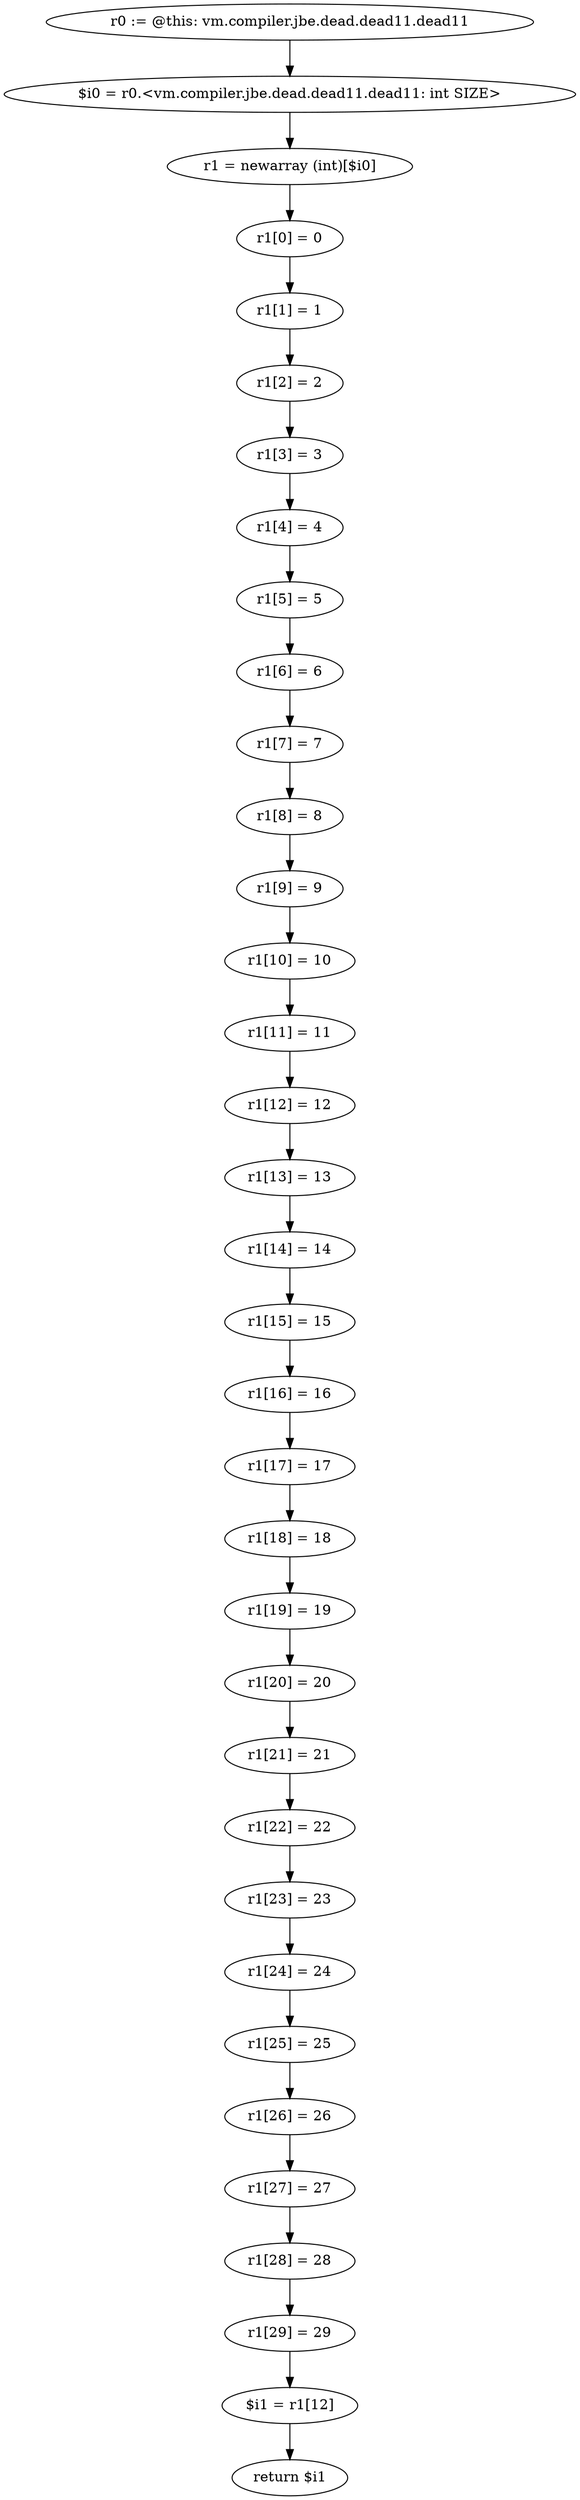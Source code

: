 digraph "unitGraph" {
    "r0 := @this: vm.compiler.jbe.dead.dead11.dead11"
    "$i0 = r0.<vm.compiler.jbe.dead.dead11.dead11: int SIZE>"
    "r1 = newarray (int)[$i0]"
    "r1[0] = 0"
    "r1[1] = 1"
    "r1[2] = 2"
    "r1[3] = 3"
    "r1[4] = 4"
    "r1[5] = 5"
    "r1[6] = 6"
    "r1[7] = 7"
    "r1[8] = 8"
    "r1[9] = 9"
    "r1[10] = 10"
    "r1[11] = 11"
    "r1[12] = 12"
    "r1[13] = 13"
    "r1[14] = 14"
    "r1[15] = 15"
    "r1[16] = 16"
    "r1[17] = 17"
    "r1[18] = 18"
    "r1[19] = 19"
    "r1[20] = 20"
    "r1[21] = 21"
    "r1[22] = 22"
    "r1[23] = 23"
    "r1[24] = 24"
    "r1[25] = 25"
    "r1[26] = 26"
    "r1[27] = 27"
    "r1[28] = 28"
    "r1[29] = 29"
    "$i1 = r1[12]"
    "return $i1"
    "r0 := @this: vm.compiler.jbe.dead.dead11.dead11"->"$i0 = r0.<vm.compiler.jbe.dead.dead11.dead11: int SIZE>";
    "$i0 = r0.<vm.compiler.jbe.dead.dead11.dead11: int SIZE>"->"r1 = newarray (int)[$i0]";
    "r1 = newarray (int)[$i0]"->"r1[0] = 0";
    "r1[0] = 0"->"r1[1] = 1";
    "r1[1] = 1"->"r1[2] = 2";
    "r1[2] = 2"->"r1[3] = 3";
    "r1[3] = 3"->"r1[4] = 4";
    "r1[4] = 4"->"r1[5] = 5";
    "r1[5] = 5"->"r1[6] = 6";
    "r1[6] = 6"->"r1[7] = 7";
    "r1[7] = 7"->"r1[8] = 8";
    "r1[8] = 8"->"r1[9] = 9";
    "r1[9] = 9"->"r1[10] = 10";
    "r1[10] = 10"->"r1[11] = 11";
    "r1[11] = 11"->"r1[12] = 12";
    "r1[12] = 12"->"r1[13] = 13";
    "r1[13] = 13"->"r1[14] = 14";
    "r1[14] = 14"->"r1[15] = 15";
    "r1[15] = 15"->"r1[16] = 16";
    "r1[16] = 16"->"r1[17] = 17";
    "r1[17] = 17"->"r1[18] = 18";
    "r1[18] = 18"->"r1[19] = 19";
    "r1[19] = 19"->"r1[20] = 20";
    "r1[20] = 20"->"r1[21] = 21";
    "r1[21] = 21"->"r1[22] = 22";
    "r1[22] = 22"->"r1[23] = 23";
    "r1[23] = 23"->"r1[24] = 24";
    "r1[24] = 24"->"r1[25] = 25";
    "r1[25] = 25"->"r1[26] = 26";
    "r1[26] = 26"->"r1[27] = 27";
    "r1[27] = 27"->"r1[28] = 28";
    "r1[28] = 28"->"r1[29] = 29";
    "r1[29] = 29"->"$i1 = r1[12]";
    "$i1 = r1[12]"->"return $i1";
}
